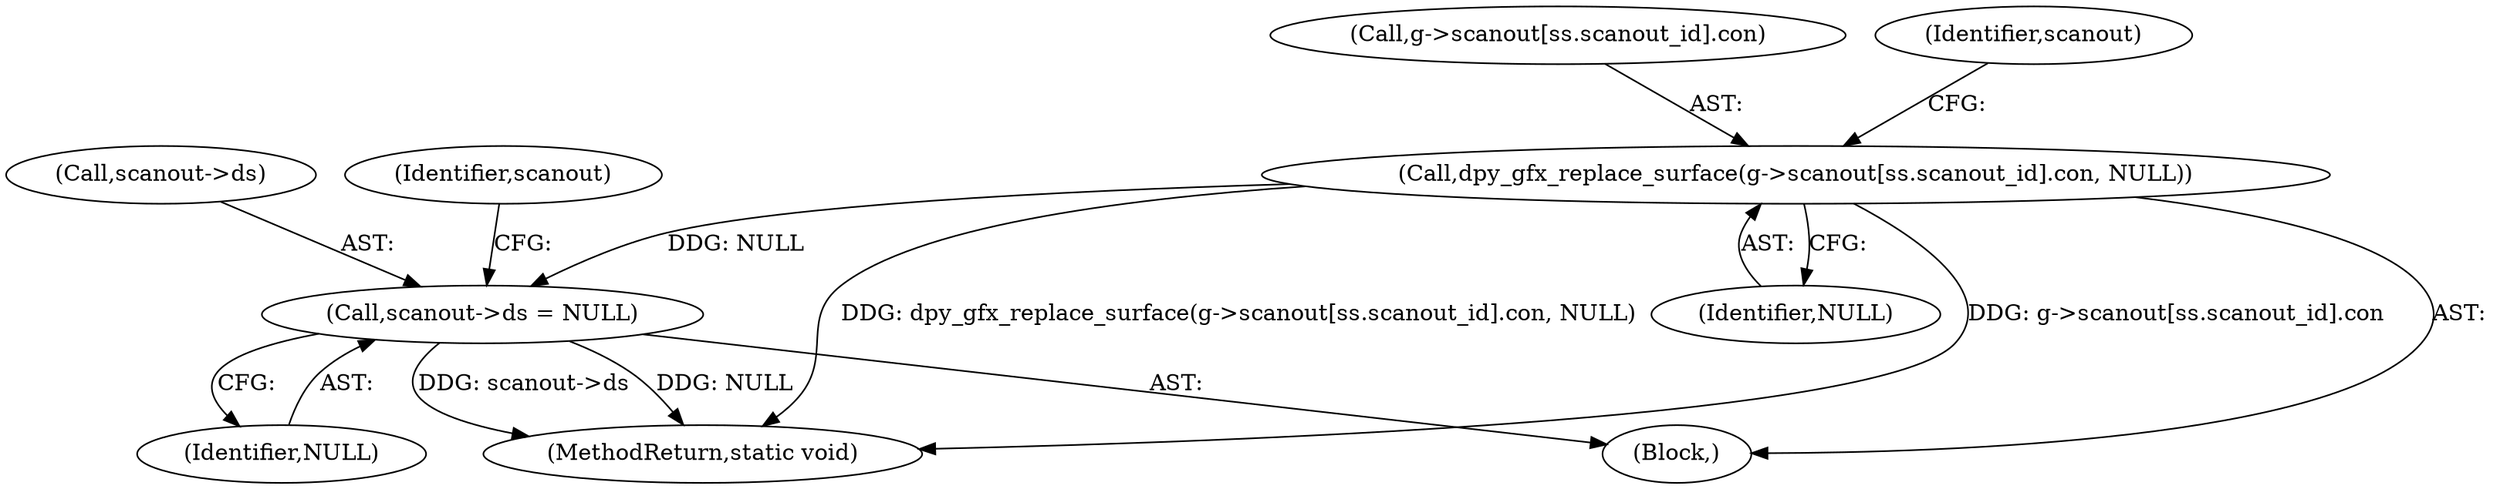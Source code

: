 digraph "0_qemu_dd248ed7e204ee8a1873914e02b8b526e8f1b80d@pointer" {
"1000243" [label="(Call,scanout->ds = NULL)"];
"1000232" [label="(Call,dpy_gfx_replace_surface(g->scanout[ss.scanout_id].con, NULL))"];
"1000244" [label="(Call,scanout->ds)"];
"1000243" [label="(Call,scanout->ds = NULL)"];
"1000233" [label="(Call,g->scanout[ss.scanout_id].con)"];
"1000247" [label="(Identifier,NULL)"];
"1000176" [label="(Block,)"];
"1000232" [label="(Call,dpy_gfx_replace_surface(g->scanout[ss.scanout_id].con, NULL))"];
"1000242" [label="(Identifier,NULL)"];
"1000599" [label="(MethodReturn,static void)"];
"1000250" [label="(Identifier,scanout)"];
"1000245" [label="(Identifier,scanout)"];
"1000243" -> "1000176"  [label="AST: "];
"1000243" -> "1000247"  [label="CFG: "];
"1000244" -> "1000243"  [label="AST: "];
"1000247" -> "1000243"  [label="AST: "];
"1000250" -> "1000243"  [label="CFG: "];
"1000243" -> "1000599"  [label="DDG: scanout->ds"];
"1000243" -> "1000599"  [label="DDG: NULL"];
"1000232" -> "1000243"  [label="DDG: NULL"];
"1000232" -> "1000176"  [label="AST: "];
"1000232" -> "1000242"  [label="CFG: "];
"1000233" -> "1000232"  [label="AST: "];
"1000242" -> "1000232"  [label="AST: "];
"1000245" -> "1000232"  [label="CFG: "];
"1000232" -> "1000599"  [label="DDG: g->scanout[ss.scanout_id].con"];
"1000232" -> "1000599"  [label="DDG: dpy_gfx_replace_surface(g->scanout[ss.scanout_id].con, NULL)"];
}
